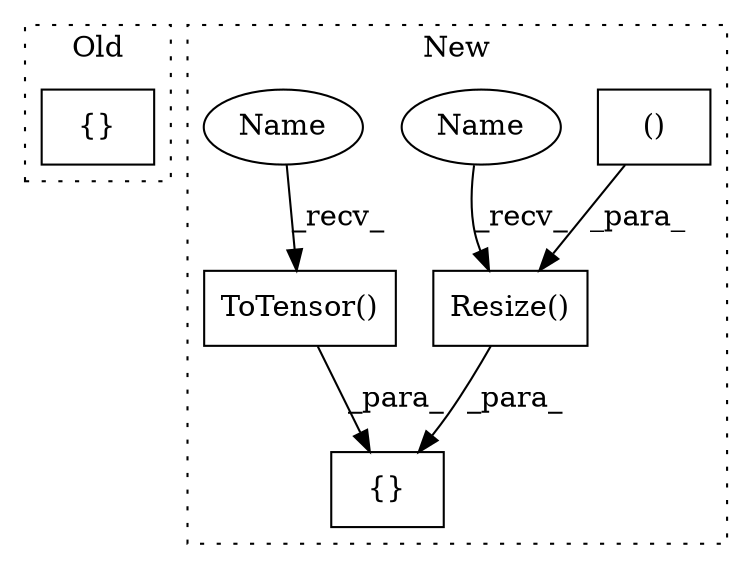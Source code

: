 digraph G {
subgraph cluster0 {
1 [label="{}" a="59" s="545,844" l="1,0" shape="box"];
label = "Old";
style="dotted";
}
subgraph cluster1 {
2 [label="ToTensor()" a="75" s="815" l="21" shape="box"];
3 [label="{}" a="59" s="641,981" l="14,0" shape="box"];
4 [label="Resize()" a="75" s="692,743" l="18,1" shape="box"];
5 [label="()" a="54" s="726" l="16" shape="box"];
6 [label="Name" a="87" s="692" l="10" shape="ellipse"];
7 [label="Name" a="87" s="815" l="10" shape="ellipse"];
label = "New";
style="dotted";
}
2 -> 3 [label="_para_"];
4 -> 3 [label="_para_"];
5 -> 4 [label="_para_"];
6 -> 4 [label="_recv_"];
7 -> 2 [label="_recv_"];
}